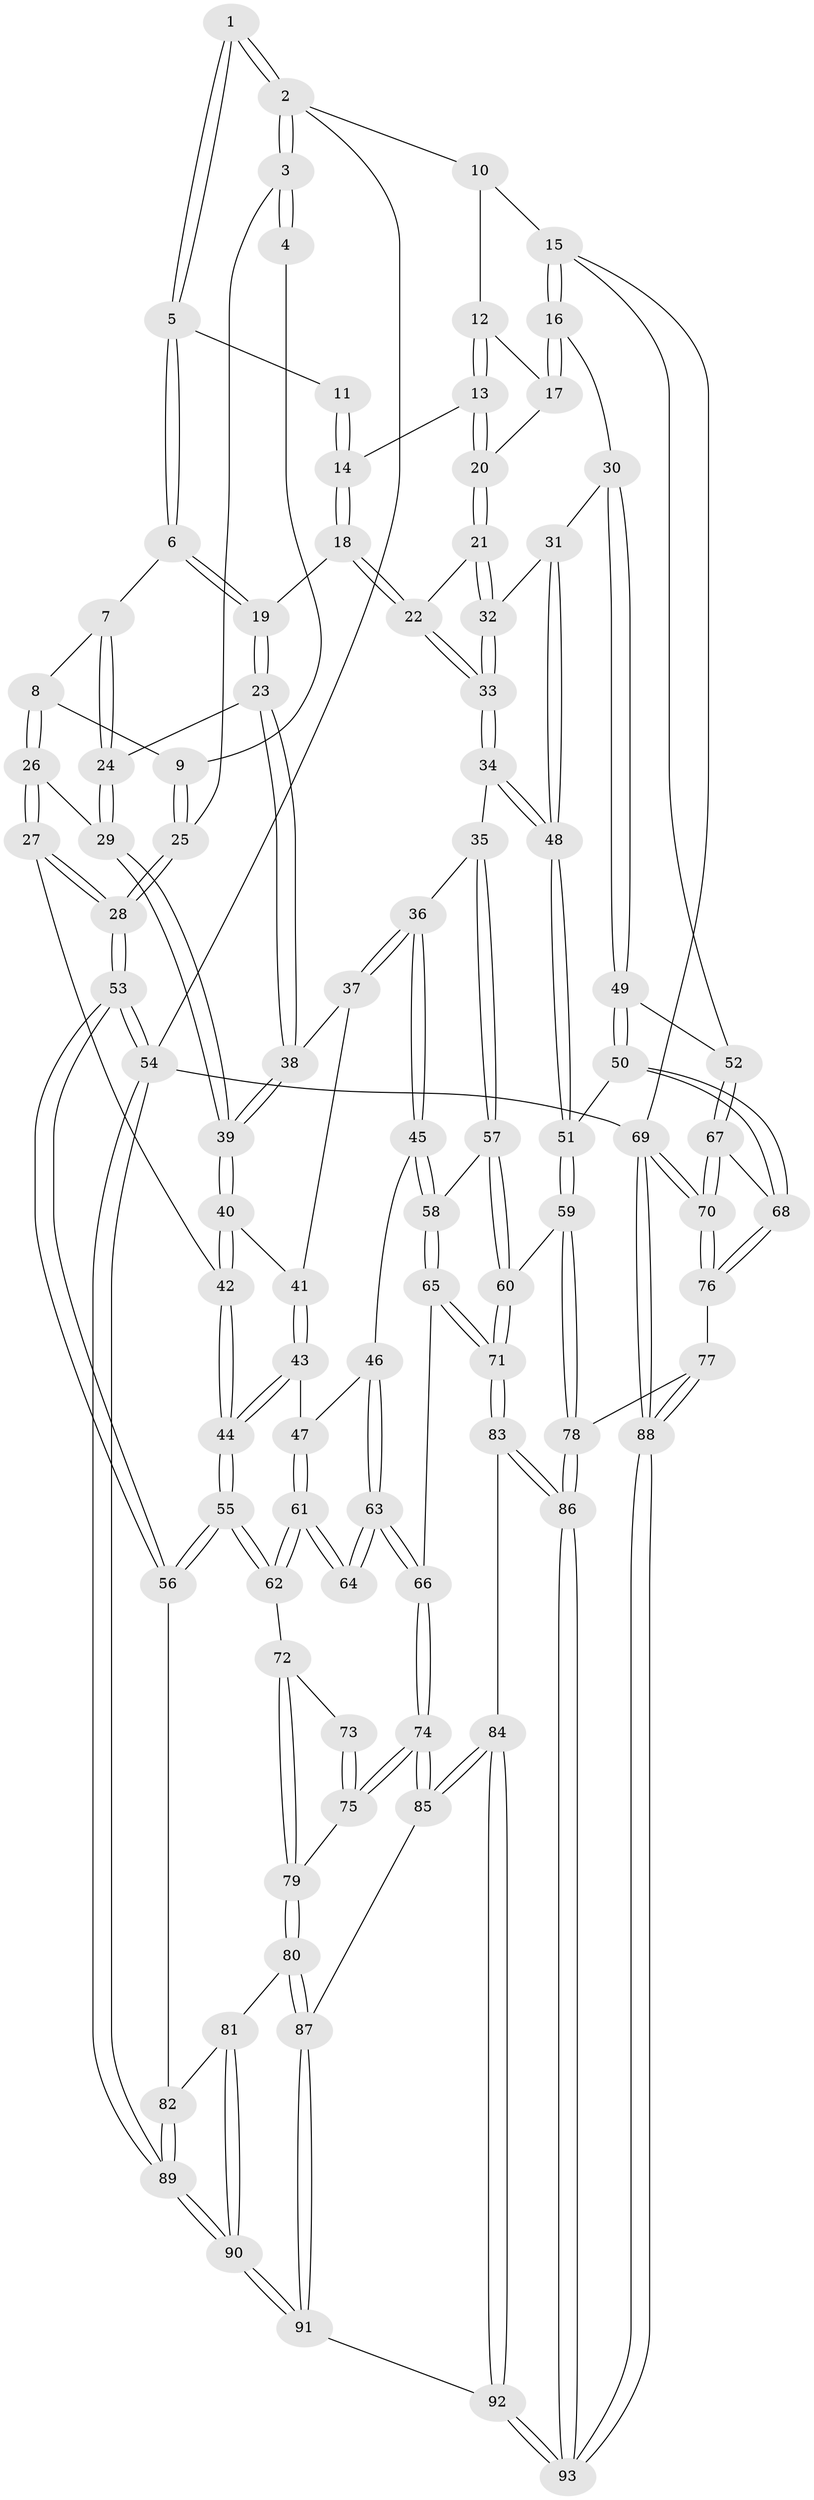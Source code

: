 // Generated by graph-tools (version 1.1) at 2025/27/03/09/25 03:27:14]
// undirected, 93 vertices, 229 edges
graph export_dot {
graph [start="1"]
  node [color=gray90,style=filled];
  1 [pos="+0.24997182099285636+0"];
  2 [pos="+0+0"];
  3 [pos="+0+0"];
  4 [pos="+0.10283449118196152+0.04229145115668354"];
  5 [pos="+0.3857336149573615+0"];
  6 [pos="+0.35999941852988826+0.08403273344965632"];
  7 [pos="+0.08211597791345164+0.20033945242596907"];
  8 [pos="+0.04345596808862607+0.19620783760670088"];
  9 [pos="+0.03048995726808333+0.18926428971146383"];
  10 [pos="+0.8521777709241105+0"];
  11 [pos="+0.5495455856980733+0"];
  12 [pos="+0.8368875909820495+0.11376077207673596"];
  13 [pos="+0.6927514293727052+0.17418670140561648"];
  14 [pos="+0.6695073401284664+0.15163407652526978"];
  15 [pos="+1+0.3042661711470658"];
  16 [pos="+1+0.3042277665525997"];
  17 [pos="+0.8809902001981824+0.16569720059324616"];
  18 [pos="+0.42188224067799657+0.2748129513624878"];
  19 [pos="+0.39643430377327926+0.2588089701998792"];
  20 [pos="+0.7068929251407043+0.2688830449040778"];
  21 [pos="+0.7100569511444771+0.3630591416816623"];
  22 [pos="+0.4448936536649796+0.29756425085032656"];
  23 [pos="+0.32561849912519314+0.3160464914749826"];
  24 [pos="+0.2028494128648761+0.32034956190085906"];
  25 [pos="+0+0.14514198341211015"];
  26 [pos="+0.07963629039956596+0.4284128156323707"];
  27 [pos="+0+0.46371359071151635"];
  28 [pos="+0+0.5257532480115238"];
  29 [pos="+0.09621199293303526+0.42994063547641226"];
  30 [pos="+0.7782107704085944+0.40889532578999305"];
  31 [pos="+0.7462572848526632+0.40121429903939293"];
  32 [pos="+0.7316513189079409+0.38982651113869476"];
  33 [pos="+0.4760798585995373+0.513840583513987"];
  34 [pos="+0.4708972961957072+0.535428442462775"];
  35 [pos="+0.4553300659286311+0.5488561713412096"];
  36 [pos="+0.3470688022097414+0.549371496223337"];
  37 [pos="+0.2988380421761359+0.44851821054762114"];
  38 [pos="+0.3078370602273081+0.3786182178801026"];
  39 [pos="+0.12988443906723698+0.45715954658021424"];
  40 [pos="+0.15652079917465864+0.487424207747191"];
  41 [pos="+0.17839000842958214+0.4996771374885925"];
  42 [pos="+0.10672424810777696+0.5813079362258026"];
  43 [pos="+0.24058520899981012+0.6274917557712341"];
  44 [pos="+0.10753318013115873+0.6653882005988776"];
  45 [pos="+0.31553885957550964+0.5805936696574341"];
  46 [pos="+0.25434016996578734+0.6301300206746623"];
  47 [pos="+0.24104047203641796+0.6276280630601816"];
  48 [pos="+0.6244695284031065+0.5960321059689628"];
  49 [pos="+0.8342864883862222+0.581702580396559"];
  50 [pos="+0.8188783358265561+0.6792902532871455"];
  51 [pos="+0.6476965479111099+0.682698334454366"];
  52 [pos="+1+0.5496380581502567"];
  53 [pos="+0+0.7361233395589036"];
  54 [pos="+0+1"];
  55 [pos="+0.029154746548411735+0.7249820325282028"];
  56 [pos="+0+0.7448990766672344"];
  57 [pos="+0.4602775624838342+0.6938876588512375"];
  58 [pos="+0.42587499509820564+0.7112067347214461"];
  59 [pos="+0.592946677590019+0.7583861216950025"];
  60 [pos="+0.5776255629519235+0.7589074314776295"];
  61 [pos="+0.1920095517256725+0.7557527623859845"];
  62 [pos="+0.13715493904449677+0.7744186082004723"];
  63 [pos="+0.3182493294655114+0.7505167809733825"];
  64 [pos="+0.2506996173262977+0.762632424431792"];
  65 [pos="+0.3384349773015338+0.7680213575129248"];
  66 [pos="+0.33631097667330984+0.7682716591657154"];
  67 [pos="+1+0.6533569305708876"];
  68 [pos="+0.8658906437772012+0.7460372261949466"];
  69 [pos="+1+1"];
  70 [pos="+1+1"];
  71 [pos="+0.4694238418692422+0.8645117409723009"];
  72 [pos="+0.14212391847138164+0.7797452397033154"];
  73 [pos="+0.20985993996894542+0.7936101578777806"];
  74 [pos="+0.30755163578656713+0.8362782268635194"];
  75 [pos="+0.22396059058927695+0.8472664559976862"];
  76 [pos="+0.8627630396225113+0.7715117041398326"];
  77 [pos="+0.8164965115381941+0.8276853596658846"];
  78 [pos="+0.6920493931023564+0.9228306932799271"];
  79 [pos="+0.18999193566669262+0.8606161630829757"];
  80 [pos="+0.170130513006334+0.9012029849588734"];
  81 [pos="+0.1415668016776898+0.91454354415209"];
  82 [pos="+0.08466165271723768+0.8773406256966471"];
  83 [pos="+0.4650841605758251+0.9259159363815495"];
  84 [pos="+0.33857861633777103+0.9212380146572959"];
  85 [pos="+0.3144940656786184+0.8877798412883139"];
  86 [pos="+0.6433414676654877+1"];
  87 [pos="+0.23161341111606554+0.9389237050915049"];
  88 [pos="+1+1"];
  89 [pos="+0+1"];
  90 [pos="+0.0503742165035058+1"];
  91 [pos="+0.2594717377001613+1"];
  92 [pos="+0.2843034845376493+1"];
  93 [pos="+0.6448057178025359+1"];
  1 -- 2;
  1 -- 2;
  1 -- 5;
  1 -- 5;
  2 -- 3;
  2 -- 3;
  2 -- 10;
  2 -- 54;
  3 -- 4;
  3 -- 4;
  3 -- 25;
  4 -- 9;
  5 -- 6;
  5 -- 6;
  5 -- 11;
  6 -- 7;
  6 -- 19;
  6 -- 19;
  7 -- 8;
  7 -- 24;
  7 -- 24;
  8 -- 9;
  8 -- 26;
  8 -- 26;
  9 -- 25;
  9 -- 25;
  10 -- 12;
  10 -- 15;
  11 -- 14;
  11 -- 14;
  12 -- 13;
  12 -- 13;
  12 -- 17;
  13 -- 14;
  13 -- 20;
  13 -- 20;
  14 -- 18;
  14 -- 18;
  15 -- 16;
  15 -- 16;
  15 -- 52;
  15 -- 69;
  16 -- 17;
  16 -- 17;
  16 -- 30;
  17 -- 20;
  18 -- 19;
  18 -- 22;
  18 -- 22;
  19 -- 23;
  19 -- 23;
  20 -- 21;
  20 -- 21;
  21 -- 22;
  21 -- 32;
  21 -- 32;
  22 -- 33;
  22 -- 33;
  23 -- 24;
  23 -- 38;
  23 -- 38;
  24 -- 29;
  24 -- 29;
  25 -- 28;
  25 -- 28;
  26 -- 27;
  26 -- 27;
  26 -- 29;
  27 -- 28;
  27 -- 28;
  27 -- 42;
  28 -- 53;
  28 -- 53;
  29 -- 39;
  29 -- 39;
  30 -- 31;
  30 -- 49;
  30 -- 49;
  31 -- 32;
  31 -- 48;
  31 -- 48;
  32 -- 33;
  32 -- 33;
  33 -- 34;
  33 -- 34;
  34 -- 35;
  34 -- 48;
  34 -- 48;
  35 -- 36;
  35 -- 57;
  35 -- 57;
  36 -- 37;
  36 -- 37;
  36 -- 45;
  36 -- 45;
  37 -- 38;
  37 -- 41;
  38 -- 39;
  38 -- 39;
  39 -- 40;
  39 -- 40;
  40 -- 41;
  40 -- 42;
  40 -- 42;
  41 -- 43;
  41 -- 43;
  42 -- 44;
  42 -- 44;
  43 -- 44;
  43 -- 44;
  43 -- 47;
  44 -- 55;
  44 -- 55;
  45 -- 46;
  45 -- 58;
  45 -- 58;
  46 -- 47;
  46 -- 63;
  46 -- 63;
  47 -- 61;
  47 -- 61;
  48 -- 51;
  48 -- 51;
  49 -- 50;
  49 -- 50;
  49 -- 52;
  50 -- 51;
  50 -- 68;
  50 -- 68;
  51 -- 59;
  51 -- 59;
  52 -- 67;
  52 -- 67;
  53 -- 54;
  53 -- 54;
  53 -- 56;
  53 -- 56;
  54 -- 89;
  54 -- 89;
  54 -- 69;
  55 -- 56;
  55 -- 56;
  55 -- 62;
  55 -- 62;
  56 -- 82;
  57 -- 58;
  57 -- 60;
  57 -- 60;
  58 -- 65;
  58 -- 65;
  59 -- 60;
  59 -- 78;
  59 -- 78;
  60 -- 71;
  60 -- 71;
  61 -- 62;
  61 -- 62;
  61 -- 64;
  61 -- 64;
  62 -- 72;
  63 -- 64;
  63 -- 64;
  63 -- 66;
  63 -- 66;
  65 -- 66;
  65 -- 71;
  65 -- 71;
  66 -- 74;
  66 -- 74;
  67 -- 68;
  67 -- 70;
  67 -- 70;
  68 -- 76;
  68 -- 76;
  69 -- 70;
  69 -- 70;
  69 -- 88;
  69 -- 88;
  70 -- 76;
  70 -- 76;
  71 -- 83;
  71 -- 83;
  72 -- 73;
  72 -- 79;
  72 -- 79;
  73 -- 75;
  73 -- 75;
  74 -- 75;
  74 -- 75;
  74 -- 85;
  74 -- 85;
  75 -- 79;
  76 -- 77;
  77 -- 78;
  77 -- 88;
  77 -- 88;
  78 -- 86;
  78 -- 86;
  79 -- 80;
  79 -- 80;
  80 -- 81;
  80 -- 87;
  80 -- 87;
  81 -- 82;
  81 -- 90;
  81 -- 90;
  82 -- 89;
  82 -- 89;
  83 -- 84;
  83 -- 86;
  83 -- 86;
  84 -- 85;
  84 -- 85;
  84 -- 92;
  84 -- 92;
  85 -- 87;
  86 -- 93;
  86 -- 93;
  87 -- 91;
  87 -- 91;
  88 -- 93;
  88 -- 93;
  89 -- 90;
  89 -- 90;
  90 -- 91;
  90 -- 91;
  91 -- 92;
  92 -- 93;
  92 -- 93;
}
